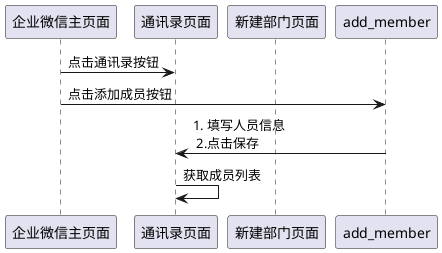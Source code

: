 @startuml

participant 企业微信主页面 as main

participant 通讯录页面 as contact

participant 新建部门页面 as create_group

main -> contact: 点击通讯录按钮
main -> add_member: 点击添加成员按钮
add_member -> contact : 1. 填写人员信息 \n 2.点击保存
contact -> contact: 获取成员列表
@enduml